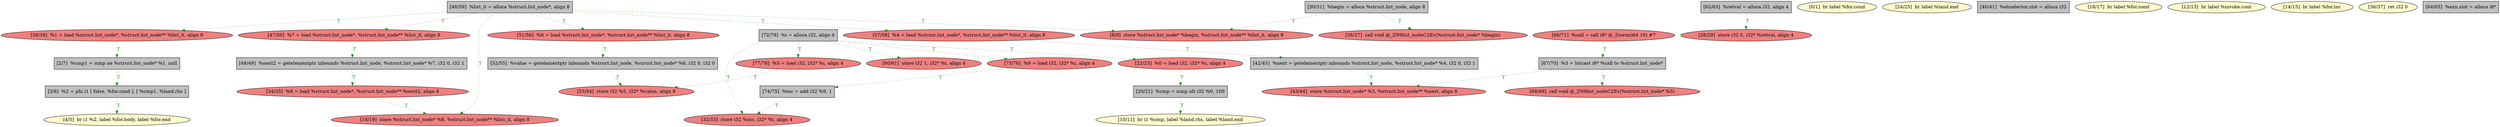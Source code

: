
digraph G {


node94 [fillcolor=grey,label="[48/49]  %next2 = getelementptr inbounds %struct.list_node, %struct.list_node* %7, i32 0, i32 1",shape=rectangle,style=filled ]
node92 [fillcolor=lightcoral,label="[53/54]  store i32 %5, i32* %value, align 8",shape=ellipse,style=filled ]
node91 [fillcolor=lightcoral,label="[51/56]  %6 = load %struct.list_node*, %struct.list_node** %list_it, align 8",shape=ellipse,style=filled ]
node70 [fillcolor=lightcoral,label="[34/35]  %8 = load %struct.list_node*, %struct.list_node** %next2, align 8",shape=ellipse,style=filled ]
node82 [fillcolor=grey,label="[52/55]  %value = getelementptr inbounds %struct.list_node, %struct.list_node* %6, i32 0, i32 0",shape=rectangle,style=filled ]
node67 [fillcolor=lightcoral,label="[28/29]  store i32 0, i32* %retval, align 4",shape=ellipse,style=filled ]
node66 [fillcolor=lightcoral,label="[26/27]  call void @_ZN9list_nodeC2Ev(%struct.list_node* %begin)",shape=ellipse,style=filled ]
node55 [fillcolor=lemonchiffon,label="[0/1]  br label %for.cond",shape=ellipse,style=filled ]
node65 [fillcolor=lemonchiffon,label="[24/25]  br label %land.end",shape=ellipse,style=filled ]
node62 [fillcolor=lightcoral,label="[18/19]  store %struct.list_node* %8, %struct.list_node** %list_it, align 8",shape=ellipse,style=filled ]
node68 [fillcolor=grey,label="[30/31]  %begin = alloca %struct.list_node, align 8",shape=rectangle,style=filled ]
node64 [fillcolor=lightcoral,label="[22/23]  %0 = load i32, i32* %i, align 4",shape=ellipse,style=filled ]
node73 [fillcolor=grey,label="[40/41]  %ehselector.slot = alloca i32",shape=rectangle,style=filled ]
node63 [fillcolor=grey,label="[20/21]  %cmp = icmp ult i32 %0, 100",shape=rectangle,style=filled ]
node72 [fillcolor=lightcoral,label="[38/39]  %1 = load %struct.list_node*, %struct.list_node** %list_it, align 8",shape=ellipse,style=filled ]
node61 [fillcolor=lemonchiffon,label="[16/17]  br label %for.cond",shape=ellipse,style=filled ]
node79 [fillcolor=lemonchiffon,label="[4/5]  br i1 %2, label %for.body, label %for.end",shape=ellipse,style=filled ]
node80 [fillcolor=lightcoral,label="[66/71]  %call = call i8* @_Znwm(i64 16) #7",shape=ellipse,style=filled ]
node57 [fillcolor=lightcoral,label="[8/9]  store %struct.list_node* %begin, %struct.list_node** %list_it, align 8",shape=ellipse,style=filled ]
node58 [fillcolor=lemonchiffon,label="[10/11]  br i1 %cmp, label %land.rhs, label %land.end",shape=ellipse,style=filled ]
node87 [fillcolor=lightcoral,label="[43/44]  store %struct.list_node* %3, %struct.list_node** %next, align 8",shape=ellipse,style=filled ]
node59 [fillcolor=lemonchiffon,label="[12/13]  br label %invoke.cont",shape=ellipse,style=filled ]
node77 [fillcolor=grey,label="[62/63]  %retval = alloca i32, align 4",shape=rectangle,style=filled ]
node60 [fillcolor=lemonchiffon,label="[14/15]  br label %for.inc",shape=ellipse,style=filled ]
node71 [fillcolor=lemonchiffon,label="[36/37]  ret i32 0",shape=ellipse,style=filled ]
node74 [fillcolor=grey,label="[42/45]  %next = getelementptr inbounds %struct.list_node, %struct.list_node* %4, i32 0, i32 1",shape=rectangle,style=filled ]
node90 [fillcolor=grey,label="[3/6]  %2 = phi i1 [ false, %for.cond ], [ %cmp1, %land.rhs ]",shape=rectangle,style=filled ]
node86 [fillcolor=lightcoral,label="[47/50]  %7 = load %struct.list_node*, %struct.list_node** %list_it, align 8",shape=ellipse,style=filled ]
node75 [fillcolor=grey,label="[46/59]  %list_it = alloca %struct.list_node*, align 8",shape=rectangle,style=filled ]
node56 [fillcolor=grey,label="[2/7]  %cmp1 = icmp ne %struct.list_node* %1, null",shape=rectangle,style=filled ]
node76 [fillcolor=lightcoral,label="[60/61]  store i32 1, i32* %i, align 4",shape=ellipse,style=filled ]
node78 [fillcolor=grey,label="[64/65]  %exn.slot = alloca i8*",shape=rectangle,style=filled ]
node69 [fillcolor=lightcoral,label="[32/33]  store i32 %inc, i32* %i, align 4",shape=ellipse,style=filled ]
node81 [fillcolor=grey,label="[67/70]  %3 = bitcast i8* %call to %struct.list_node*",shape=rectangle,style=filled ]
node84 [fillcolor=lightcoral,label="[68/69]  call void @_ZN9list_nodeC2Ev(%struct.list_node* %3)",shape=ellipse,style=filled ]
node83 [fillcolor=grey,label="[72/79]  %i = alloca i32, align 4",shape=rectangle,style=filled ]
node85 [fillcolor=lightcoral,label="[57/58]  %4 = load %struct.list_node*, %struct.list_node** %list_it, align 8",shape=ellipse,style=filled ]
node93 [fillcolor=grey,label="[74/75]  %inc = add i32 %9, 1",shape=rectangle,style=filled ]
node88 [fillcolor=lightcoral,label="[73/76]  %9 = load i32, i32* %i, align 4",shape=ellipse,style=filled ]
node89 [fillcolor=lightcoral,label="[77/78]  %5 = load i32, i32* %i, align 4",shape=ellipse,style=filled ]

node83->node64 [style=dotted,color=forestgreen,label="T",fontcolor=forestgreen ]
node83->node88 [style=dotted,color=forestgreen,label="T",fontcolor=forestgreen ]
node75->node85 [style=dotted,color=forestgreen,label="T",fontcolor=forestgreen ]
node83->node76 [style=dotted,color=forestgreen,label="T",fontcolor=forestgreen ]
node75->node57 [style=dotted,color=forestgreen,label="T",fontcolor=forestgreen ]
node83->node69 [style=dotted,color=forestgreen,label="T",fontcolor=forestgreen ]
node63->node58 [style=dotted,color=forestgreen,label="T",fontcolor=forestgreen ]
node75->node72 [style=dotted,color=forestgreen,label="T",fontcolor=forestgreen ]
node75->node86 [style=dotted,color=forestgreen,label="T",fontcolor=forestgreen ]
node77->node67 [style=dotted,color=forestgreen,label="T",fontcolor=forestgreen ]
node85->node74 [style=dotted,color=forestgreen,label="T",fontcolor=forestgreen ]
node68->node66 [style=dotted,color=forestgreen,label="T",fontcolor=forestgreen ]
node70->node62 [style=dotted,color=forestgreen,label="T",fontcolor=forestgreen ]
node82->node92 [style=dotted,color=forestgreen,label="T",fontcolor=forestgreen ]
node86->node94 [style=dotted,color=forestgreen,label="T",fontcolor=forestgreen ]
node88->node93 [style=dotted,color=forestgreen,label="T",fontcolor=forestgreen ]
node91->node82 [style=dotted,color=forestgreen,label="T",fontcolor=forestgreen ]
node64->node63 [style=dotted,color=forestgreen,label="T",fontcolor=forestgreen ]
node83->node89 [style=dotted,color=forestgreen,label="T",fontcolor=forestgreen ]
node68->node57 [style=dotted,color=forestgreen,label="T",fontcolor=forestgreen ]
node89->node92 [style=dotted,color=forestgreen,label="T",fontcolor=forestgreen ]
node93->node69 [style=dotted,color=forestgreen,label="T",fontcolor=forestgreen ]
node75->node91 [style=dotted,color=forestgreen,label="T",fontcolor=forestgreen ]
node74->node87 [style=dotted,color=forestgreen,label="T",fontcolor=forestgreen ]
node94->node70 [style=dotted,color=forestgreen,label="T",fontcolor=forestgreen ]
node81->node84 [style=dotted,color=forestgreen,label="T",fontcolor=forestgreen ]
node81->node87 [style=dotted,color=forestgreen,label="T",fontcolor=forestgreen ]
node72->node56 [style=dotted,color=forestgreen,label="T",fontcolor=forestgreen ]
node80->node81 [style=dotted,color=forestgreen,label="T",fontcolor=forestgreen ]
node56->node90 [style=dotted,color=forestgreen,label="T",fontcolor=forestgreen ]
node90->node79 [style=dotted,color=forestgreen,label="T",fontcolor=forestgreen ]
node75->node62 [style=dotted,color=forestgreen,label="T",fontcolor=forestgreen ]


}
